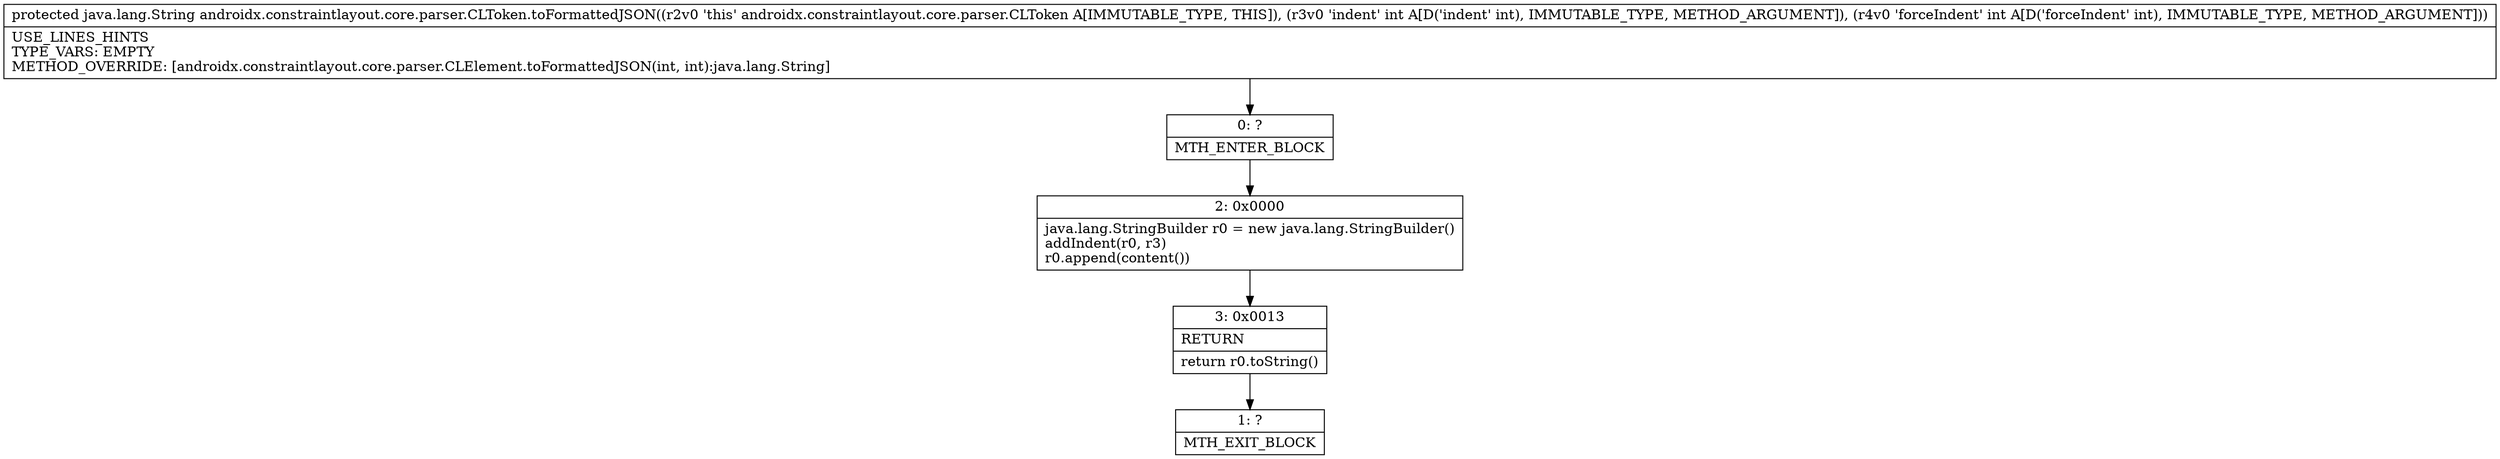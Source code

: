 digraph "CFG forandroidx.constraintlayout.core.parser.CLToken.toFormattedJSON(II)Ljava\/lang\/String;" {
Node_0 [shape=record,label="{0\:\ ?|MTH_ENTER_BLOCK\l}"];
Node_2 [shape=record,label="{2\:\ 0x0000|java.lang.StringBuilder r0 = new java.lang.StringBuilder()\laddIndent(r0, r3)\lr0.append(content())\l}"];
Node_3 [shape=record,label="{3\:\ 0x0013|RETURN\l|return r0.toString()\l}"];
Node_1 [shape=record,label="{1\:\ ?|MTH_EXIT_BLOCK\l}"];
MethodNode[shape=record,label="{protected java.lang.String androidx.constraintlayout.core.parser.CLToken.toFormattedJSON((r2v0 'this' androidx.constraintlayout.core.parser.CLToken A[IMMUTABLE_TYPE, THIS]), (r3v0 'indent' int A[D('indent' int), IMMUTABLE_TYPE, METHOD_ARGUMENT]), (r4v0 'forceIndent' int A[D('forceIndent' int), IMMUTABLE_TYPE, METHOD_ARGUMENT]))  | USE_LINES_HINTS\lTYPE_VARS: EMPTY\lMETHOD_OVERRIDE: [androidx.constraintlayout.core.parser.CLElement.toFormattedJSON(int, int):java.lang.String]\l}"];
MethodNode -> Node_0;Node_0 -> Node_2;
Node_2 -> Node_3;
Node_3 -> Node_1;
}

